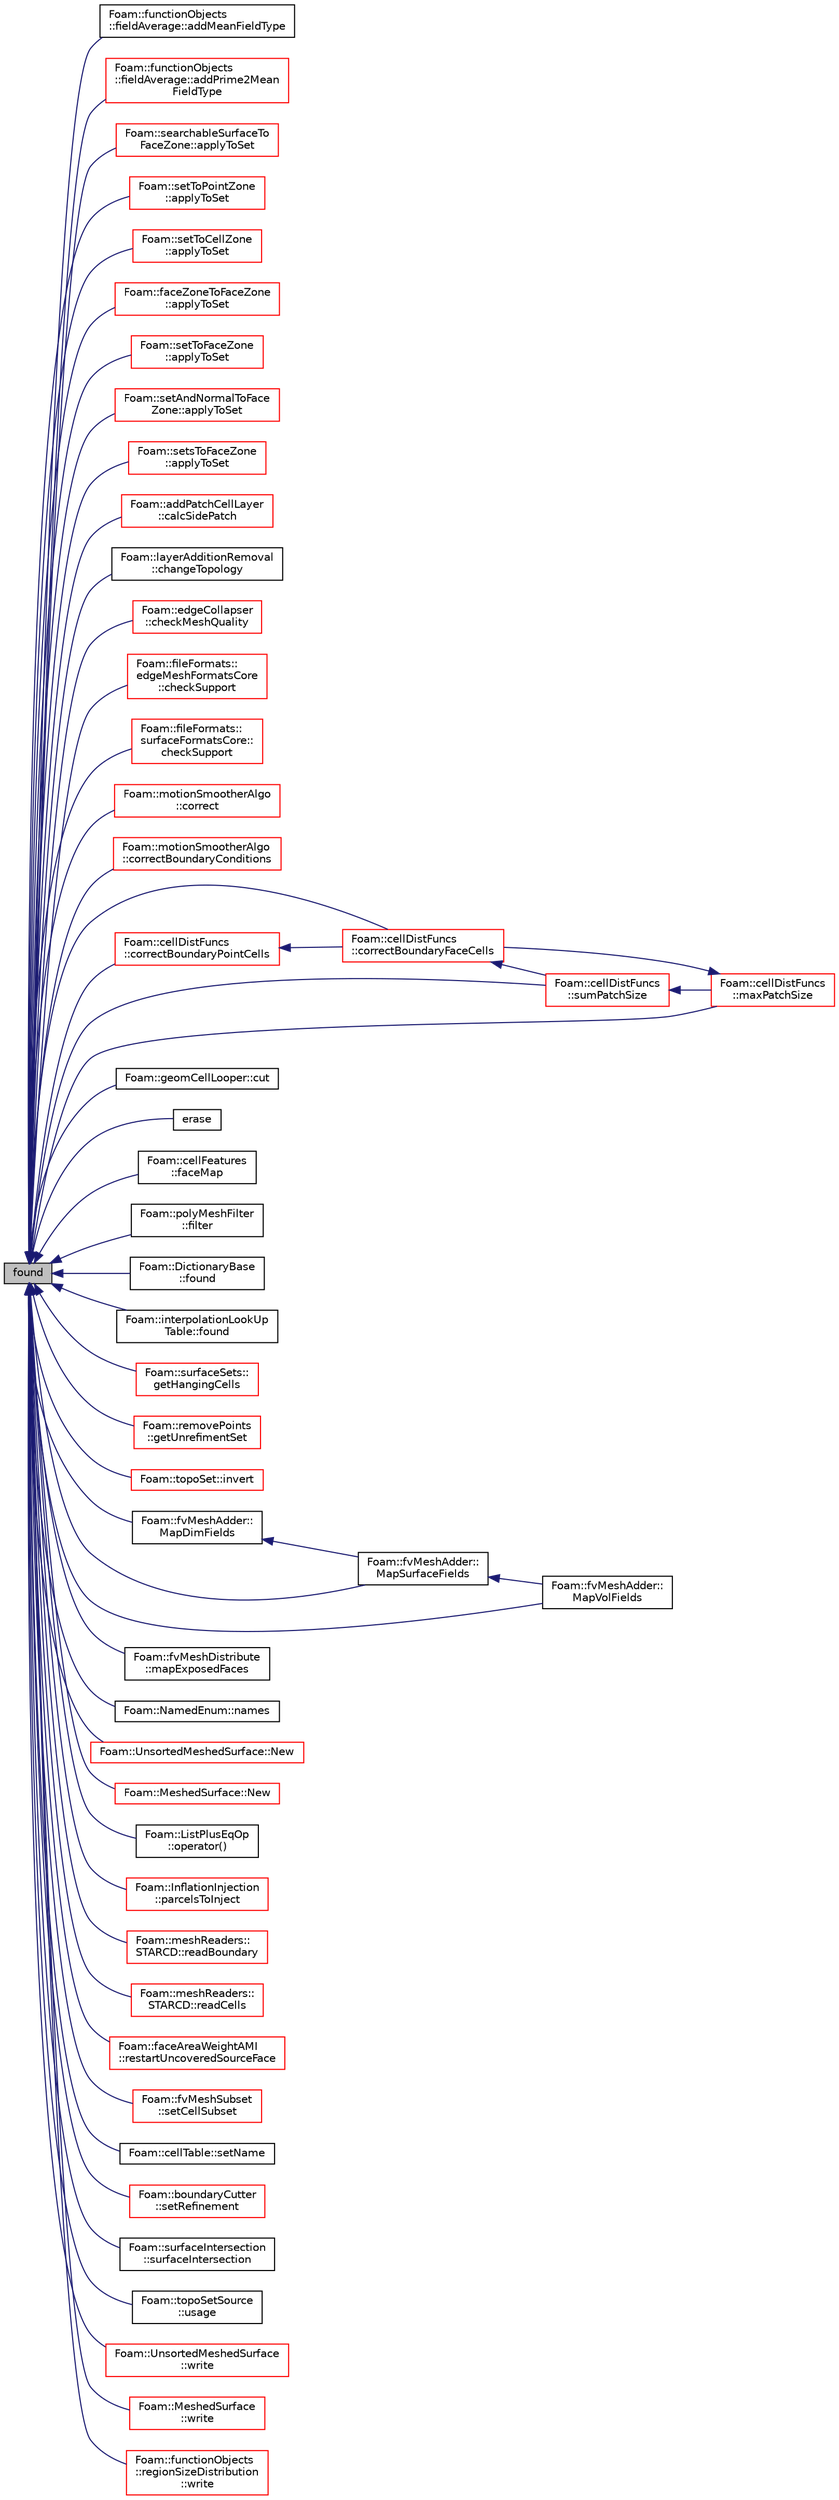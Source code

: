 digraph "found"
{
  bgcolor="transparent";
  edge [fontname="Helvetica",fontsize="10",labelfontname="Helvetica",labelfontsize="10"];
  node [fontname="Helvetica",fontsize="10",shape=record];
  rankdir="LR";
  Node1 [label="found",height=0.2,width=0.4,color="black", fillcolor="grey75", style="filled", fontcolor="black"];
  Node1 -> Node2 [dir="back",color="midnightblue",fontsize="10",style="solid",fontname="Helvetica"];
  Node2 [label="Foam::functionObjects\l::fieldAverage::addMeanFieldType",height=0.2,width=0.4,color="black",URL="$a00769.html#a140b27a8c2c2614e6678331067fd99c5",tooltip="Add mean average field to database. "];
  Node1 -> Node3 [dir="back",color="midnightblue",fontsize="10",style="solid",fontname="Helvetica"];
  Node3 [label="Foam::functionObjects\l::fieldAverage::addPrime2Mean\lFieldType",height=0.2,width=0.4,color="red",URL="$a00769.html#af5e8eb21891c5b591fa554abb0d898d4",tooltip="Add prime-squared average field to database. "];
  Node1 -> Node4 [dir="back",color="midnightblue",fontsize="10",style="solid",fontname="Helvetica"];
  Node4 [label="Foam::searchableSurfaceTo\lFaceZone::applyToSet",height=0.2,width=0.4,color="red",URL="$a02345.html#a9209c8f0dadc97abefaea99f168a85ae"];
  Node1 -> Node5 [dir="back",color="midnightblue",fontsize="10",style="solid",fontname="Helvetica"];
  Node5 [label="Foam::setToPointZone\l::applyToSet",height=0.2,width=0.4,color="red",URL="$a02359.html#a9209c8f0dadc97abefaea99f168a85ae"];
  Node1 -> Node6 [dir="back",color="midnightblue",fontsize="10",style="solid",fontname="Helvetica"];
  Node6 [label="Foam::setToCellZone\l::applyToSet",height=0.2,width=0.4,color="red",URL="$a02357.html#a9209c8f0dadc97abefaea99f168a85ae"];
  Node1 -> Node7 [dir="back",color="midnightblue",fontsize="10",style="solid",fontname="Helvetica"];
  Node7 [label="Foam::faceZoneToFaceZone\l::applyToSet",height=0.2,width=0.4,color="red",URL="$a00757.html#a9209c8f0dadc97abefaea99f168a85ae"];
  Node1 -> Node8 [dir="back",color="midnightblue",fontsize="10",style="solid",fontname="Helvetica"];
  Node8 [label="Foam::setToFaceZone\l::applyToSet",height=0.2,width=0.4,color="red",URL="$a02358.html#a9209c8f0dadc97abefaea99f168a85ae"];
  Node1 -> Node9 [dir="back",color="midnightblue",fontsize="10",style="solid",fontname="Helvetica"];
  Node9 [label="Foam::setAndNormalToFace\lZone::applyToSet",height=0.2,width=0.4,color="red",URL="$a02354.html#a9209c8f0dadc97abefaea99f168a85ae"];
  Node1 -> Node10 [dir="back",color="midnightblue",fontsize="10",style="solid",fontname="Helvetica"];
  Node10 [label="Foam::setsToFaceZone\l::applyToSet",height=0.2,width=0.4,color="red",URL="$a02355.html#a9209c8f0dadc97abefaea99f168a85ae"];
  Node1 -> Node11 [dir="back",color="midnightblue",fontsize="10",style="solid",fontname="Helvetica"];
  Node11 [label="Foam::addPatchCellLayer\l::calcSidePatch",height=0.2,width=0.4,color="red",URL="$a00024.html#a25346f181e6f56df9a1839ff94eea581",tooltip="Boundary edges get extruded into boundary faces. Determine patch. "];
  Node1 -> Node12 [dir="back",color="midnightblue",fontsize="10",style="solid",fontname="Helvetica"];
  Node12 [label="Foam::layerAdditionRemoval\l::changeTopology",height=0.2,width=0.4,color="black",URL="$a01303.html#a068d5efab18f428fe0fd6c1e962420a2",tooltip="Check for topology change. "];
  Node1 -> Node13 [dir="back",color="midnightblue",fontsize="10",style="solid",fontname="Helvetica"];
  Node13 [label="Foam::edgeCollapser\l::checkMeshQuality",height=0.2,width=0.4,color="red",URL="$a00624.html#a05c592dbdbe3fcc0728c2595750b5982",tooltip="Check mesh and mark points on faces in error. "];
  Node1 -> Node14 [dir="back",color="midnightblue",fontsize="10",style="solid",fontname="Helvetica"];
  Node14 [label="Foam::fileFormats::\ledgeMeshFormatsCore\l::checkSupport",height=0.2,width=0.4,color="red",URL="$a00630.html#adc9c27fa793257f88a57c1a24e3a7dfd"];
  Node1 -> Node15 [dir="back",color="midnightblue",fontsize="10",style="solid",fontname="Helvetica"];
  Node15 [label="Foam::fileFormats::\lsurfaceFormatsCore::\lcheckSupport",height=0.2,width=0.4,color="red",URL="$a02570.html#adc9c27fa793257f88a57c1a24e3a7dfd"];
  Node1 -> Node16 [dir="back",color="midnightblue",fontsize="10",style="solid",fontname="Helvetica"];
  Node16 [label="Foam::motionSmootherAlgo\l::correct",height=0.2,width=0.4,color="red",URL="$a01572.html#a3ae44b28050c3aa494c1d8e18cf618c1",tooltip="Take over existing mesh position. "];
  Node1 -> Node17 [dir="back",color="midnightblue",fontsize="10",style="solid",fontname="Helvetica"];
  Node17 [label="Foam::motionSmootherAlgo\l::correctBoundaryConditions",height=0.2,width=0.4,color="red",URL="$a01572.html#a05d184b200b1ed01aecb634089abaa9b",tooltip="Special correctBoundaryConditions which evaluates fixedValue. "];
  Node1 -> Node18 [dir="back",color="midnightblue",fontsize="10",style="solid",fontname="Helvetica"];
  Node18 [label="Foam::cellDistFuncs\l::correctBoundaryFaceCells",height=0.2,width=0.4,color="red",URL="$a00208.html#a5198bdca2e34eb1b084a525b90740576",tooltip="Correct all cells connected to boundary (via face). Sets values in. "];
  Node18 -> Node19 [dir="back",color="midnightblue",fontsize="10",style="solid",fontname="Helvetica"];
  Node19 [label="Foam::cellDistFuncs\l::sumPatchSize",height=0.2,width=0.4,color="red",URL="$a00208.html#ad24aa3f8f45e32efb6f983ba75205bed",tooltip="Sum of patch sizes (out of supplied subset of patches). "];
  Node19 -> Node20 [dir="back",color="midnightblue",fontsize="10",style="solid",fontname="Helvetica"];
  Node20 [label="Foam::cellDistFuncs\l::maxPatchSize",height=0.2,width=0.4,color="red",URL="$a00208.html#a9dbd26fb9886d27b927f529e84960b1d",tooltip="Size of largest patch (out of supplied subset of patches) "];
  Node20 -> Node18 [dir="back",color="midnightblue",fontsize="10",style="solid",fontname="Helvetica"];
  Node1 -> Node21 [dir="back",color="midnightblue",fontsize="10",style="solid",fontname="Helvetica"];
  Node21 [label="Foam::cellDistFuncs\l::correctBoundaryPointCells",height=0.2,width=0.4,color="red",URL="$a00208.html#a7438151f39b383ddccb8cb95cf77202f",tooltip="Correct all cells connected to wall (via point). Sets values in. "];
  Node21 -> Node18 [dir="back",color="midnightblue",fontsize="10",style="solid",fontname="Helvetica"];
  Node1 -> Node22 [dir="back",color="midnightblue",fontsize="10",style="solid",fontname="Helvetica"];
  Node22 [label="Foam::geomCellLooper::cut",height=0.2,width=0.4,color="black",URL="$a00934.html#a4b8ab8f7247f5431501510562ee9ba2a",tooltip="Same but now also base point of cut provided (instead of always. "];
  Node1 -> Node23 [dir="back",color="midnightblue",fontsize="10",style="solid",fontname="Helvetica"];
  Node23 [label="erase",height=0.2,width=0.4,color="black",URL="$a01001.html#a3444d45916d6bb0e21b2b8d969183329"];
  Node1 -> Node24 [dir="back",color="midnightblue",fontsize="10",style="solid",fontname="Helvetica"];
  Node24 [label="Foam::cellFeatures\l::faceMap",height=0.2,width=0.4,color="black",URL="$a00210.html#a11f7533769c17ce0e6e033a934684e53",tooltip="New to old faceMap. Guaranteed to be shrunk. "];
  Node1 -> Node25 [dir="back",color="midnightblue",fontsize="10",style="solid",fontname="Helvetica"];
  Node25 [label="Foam::polyMeshFilter\l::filter",height=0.2,width=0.4,color="black",URL="$a01963.html#affe97b99041b1eddbb84464aff9f560d",tooltip="Filter all faces that are in the face set. "];
  Node1 -> Node26 [dir="back",color="midnightblue",fontsize="10",style="solid",fontname="Helvetica"];
  Node26 [label="Foam::DictionaryBase\l::found",height=0.2,width=0.4,color="black",URL="$a00533.html#a3f71b58da63773f4517f2c877d74cd2d",tooltip="Search DictionaryBase for given keyword. "];
  Node1 -> Node27 [dir="back",color="midnightblue",fontsize="10",style="solid",fontname="Helvetica"];
  Node27 [label="Foam::interpolationLookUp\lTable::found",height=0.2,width=0.4,color="black",URL="$a01182.html#a853f67e5395a58ac4e022d53fc1b0703",tooltip="Return true if the field exists in the table. "];
  Node1 -> Node28 [dir="back",color="midnightblue",fontsize="10",style="solid",fontname="Helvetica"];
  Node28 [label="Foam::surfaceSets::\lgetHangingCells",height=0.2,width=0.4,color="red",URL="$a02585.html#a132f4892a58ea8f9478b78c38c9747d7",tooltip="Get cells using points on &#39;outside&#39; only. "];
  Node1 -> Node29 [dir="back",color="midnightblue",fontsize="10",style="solid",fontname="Helvetica"];
  Node29 [label="Foam::removePoints\l::getUnrefimentSet",height=0.2,width=0.4,color="red",URL="$a02220.html#a28398a6f2c4cfed4668de2daa457202c",tooltip="Given set of faces to restore calculates a consistent set of. "];
  Node1 -> Node30 [dir="back",color="midnightblue",fontsize="10",style="solid",fontname="Helvetica"];
  Node30 [label="Foam::topoSet::invert",height=0.2,width=0.4,color="red",URL="$a02731.html#a35fb7dbde3f7be406451bf0a8eb57d2e",tooltip="Invert contents. (insert all members 0..maxLen-1 which were not in. "];
  Node1 -> Node31 [dir="back",color="midnightblue",fontsize="10",style="solid",fontname="Helvetica"];
  Node31 [label="Foam::fvMeshAdder::\lMapDimFields",height=0.2,width=0.4,color="black",URL="$a00893.html#abe79b6481389322109829f1950930910",tooltip="Map all DimensionedFields of Type. "];
  Node31 -> Node32 [dir="back",color="midnightblue",fontsize="10",style="solid",fontname="Helvetica"];
  Node32 [label="Foam::fvMeshAdder::\lMapSurfaceFields",height=0.2,width=0.4,color="black",URL="$a00893.html#ac922e4c0c5c9f6ad9cca372ef61c0da5",tooltip="Map all surfaceFields of Type. "];
  Node32 -> Node33 [dir="back",color="midnightblue",fontsize="10",style="solid",fontname="Helvetica"];
  Node33 [label="Foam::fvMeshAdder::\lMapVolFields",height=0.2,width=0.4,color="black",URL="$a00893.html#a46a9dc762edc65a8de2d5f8e47dca058",tooltip="Map all volFields of Type. "];
  Node1 -> Node34 [dir="back",color="midnightblue",fontsize="10",style="solid",fontname="Helvetica"];
  Node34 [label="Foam::fvMeshDistribute\l::mapExposedFaces",height=0.2,width=0.4,color="black",URL="$a00894.html#a301ed2275b965dcbf105d2c665b1ec37"];
  Node1 -> Node32 [dir="back",color="midnightblue",fontsize="10",style="solid",fontname="Helvetica"];
  Node1 -> Node33 [dir="back",color="midnightblue",fontsize="10",style="solid",fontname="Helvetica"];
  Node1 -> Node20 [dir="back",color="midnightblue",fontsize="10",style="solid",fontname="Helvetica"];
  Node1 -> Node35 [dir="back",color="midnightblue",fontsize="10",style="solid",fontname="Helvetica"];
  Node35 [label="Foam::NamedEnum::names",height=0.2,width=0.4,color="black",URL="$a01609.html#a7350da3a0edd92cd11e6c479c9967dc8"];
  Node1 -> Node36 [dir="back",color="midnightblue",fontsize="10",style="solid",fontname="Helvetica"];
  Node36 [label="Foam::UnsortedMeshedSurface::New",height=0.2,width=0.4,color="red",URL="$a02875.html#a0d107d720a05dc2039013b162e3571a6",tooltip="Select constructed from filename (explicit extension) "];
  Node1 -> Node37 [dir="back",color="midnightblue",fontsize="10",style="solid",fontname="Helvetica"];
  Node37 [label="Foam::MeshedSurface::New",height=0.2,width=0.4,color="red",URL="$a01504.html#ac060d7da1f1fc950f8c3cc70c621bbc3",tooltip="Select constructed from filename (explicit extension) "];
  Node1 -> Node38 [dir="back",color="midnightblue",fontsize="10",style="solid",fontname="Helvetica"];
  Node38 [label="Foam::ListPlusEqOp\l::operator()",height=0.2,width=0.4,color="black",URL="$a01402.html#a93d7f04ce659bbb85c65f1b1adbd512b"];
  Node1 -> Node39 [dir="back",color="midnightblue",fontsize="10",style="solid",fontname="Helvetica"];
  Node39 [label="Foam::InflationInjection\l::parcelsToInject",height=0.2,width=0.4,color="red",URL="$a01114.html#a4c4730db6620caeb697dfb15e7ed265a",tooltip="Number of parcels to introduce relative to SOI. "];
  Node1 -> Node40 [dir="back",color="midnightblue",fontsize="10",style="solid",fontname="Helvetica"];
  Node40 [label="Foam::meshReaders::\lSTARCD::readBoundary",height=0.2,width=0.4,color="red",URL="$a02519.html#aaa5ec51e2b805018e53dda083fdaf762",tooltip="Read boundary (cell/face) definitions. "];
  Node1 -> Node41 [dir="back",color="midnightblue",fontsize="10",style="solid",fontname="Helvetica"];
  Node41 [label="Foam::meshReaders::\lSTARCD::readCells",height=0.2,width=0.4,color="red",URL="$a02519.html#ac92ac489841efbc9ad374e345bdb2cc2",tooltip="Read cell connectivities from file. "];
  Node1 -> Node42 [dir="back",color="midnightblue",fontsize="10",style="solid",fontname="Helvetica"];
  Node42 [label="Foam::faceAreaWeightAMI\l::restartUncoveredSourceFace",height=0.2,width=0.4,color="red",URL="$a00730.html#a26c34ec78993c9046193c1a5e0ca9099",tooltip="Attempt to re-evaluate source faces that have not been included. "];
  Node1 -> Node43 [dir="back",color="midnightblue",fontsize="10",style="solid",fontname="Helvetica"];
  Node43 [label="Foam::fvMeshSubset\l::setCellSubset",height=0.2,width=0.4,color="red",URL="$a00898.html#a7007bf1daafcf75caa93fdb67143236e",tooltip="Set the subset. Create \"oldInternalFaces\" patch for exposed. "];
  Node1 -> Node44 [dir="back",color="midnightblue",fontsize="10",style="solid",fontname="Helvetica"];
  Node44 [label="Foam::cellTable::setName",height=0.2,width=0.4,color="black",URL="$a00235.html#a5fcf233734543b6d5859d9e23ba94755",tooltip="Assign default name if not already set. "];
  Node1 -> Node45 [dir="back",color="midnightblue",fontsize="10",style="solid",fontname="Helvetica"];
  Node45 [label="Foam::boundaryCutter\l::setRefinement",height=0.2,width=0.4,color="red",URL="$a00149.html#af2a66719cccb66a09867e321aae596bd",tooltip="Do actual cutting with cut description. Inserts mesh changes. "];
  Node1 -> Node19 [dir="back",color="midnightblue",fontsize="10",style="solid",fontname="Helvetica"];
  Node1 -> Node46 [dir="back",color="midnightblue",fontsize="10",style="solid",fontname="Helvetica"];
  Node46 [label="Foam::surfaceIntersection\l::surfaceIntersection",height=0.2,width=0.4,color="black",URL="$a02575.html#a18e6a04334661f9c57af4d5b5b702b68",tooltip="Construct from precalculated intersection information. "];
  Node1 -> Node47 [dir="back",color="midnightblue",fontsize="10",style="solid",fontname="Helvetica"];
  Node47 [label="Foam::topoSetSource\l::usage",height=0.2,width=0.4,color="black",URL="$a02732.html#afe8d1d5400c763d032890a2746ffdbf8"];
  Node1 -> Node48 [dir="back",color="midnightblue",fontsize="10",style="solid",fontname="Helvetica"];
  Node48 [label="Foam::UnsortedMeshedSurface\l::write",height=0.2,width=0.4,color="red",URL="$a02875.html#a8eea7f3ea6f24bb7a37ee7ef16a1ad10",tooltip="Write to file. "];
  Node1 -> Node49 [dir="back",color="midnightblue",fontsize="10",style="solid",fontname="Helvetica"];
  Node49 [label="Foam::MeshedSurface\l::write",height=0.2,width=0.4,color="red",URL="$a01504.html#ab71924a9723cd4ecad89b737a66a39e8",tooltip="Write to file. "];
  Node1 -> Node50 [dir="back",color="midnightblue",fontsize="10",style="solid",fontname="Helvetica"];
  Node50 [label="Foam::functionObjects\l::regionSizeDistribution\l::write",height=0.2,width=0.4,color="red",URL="$a02203.html#a926408c1fa3e88a4a831a20e8bcd04ce",tooltip="Calculate the regionSizeDistribution and write. "];
}
